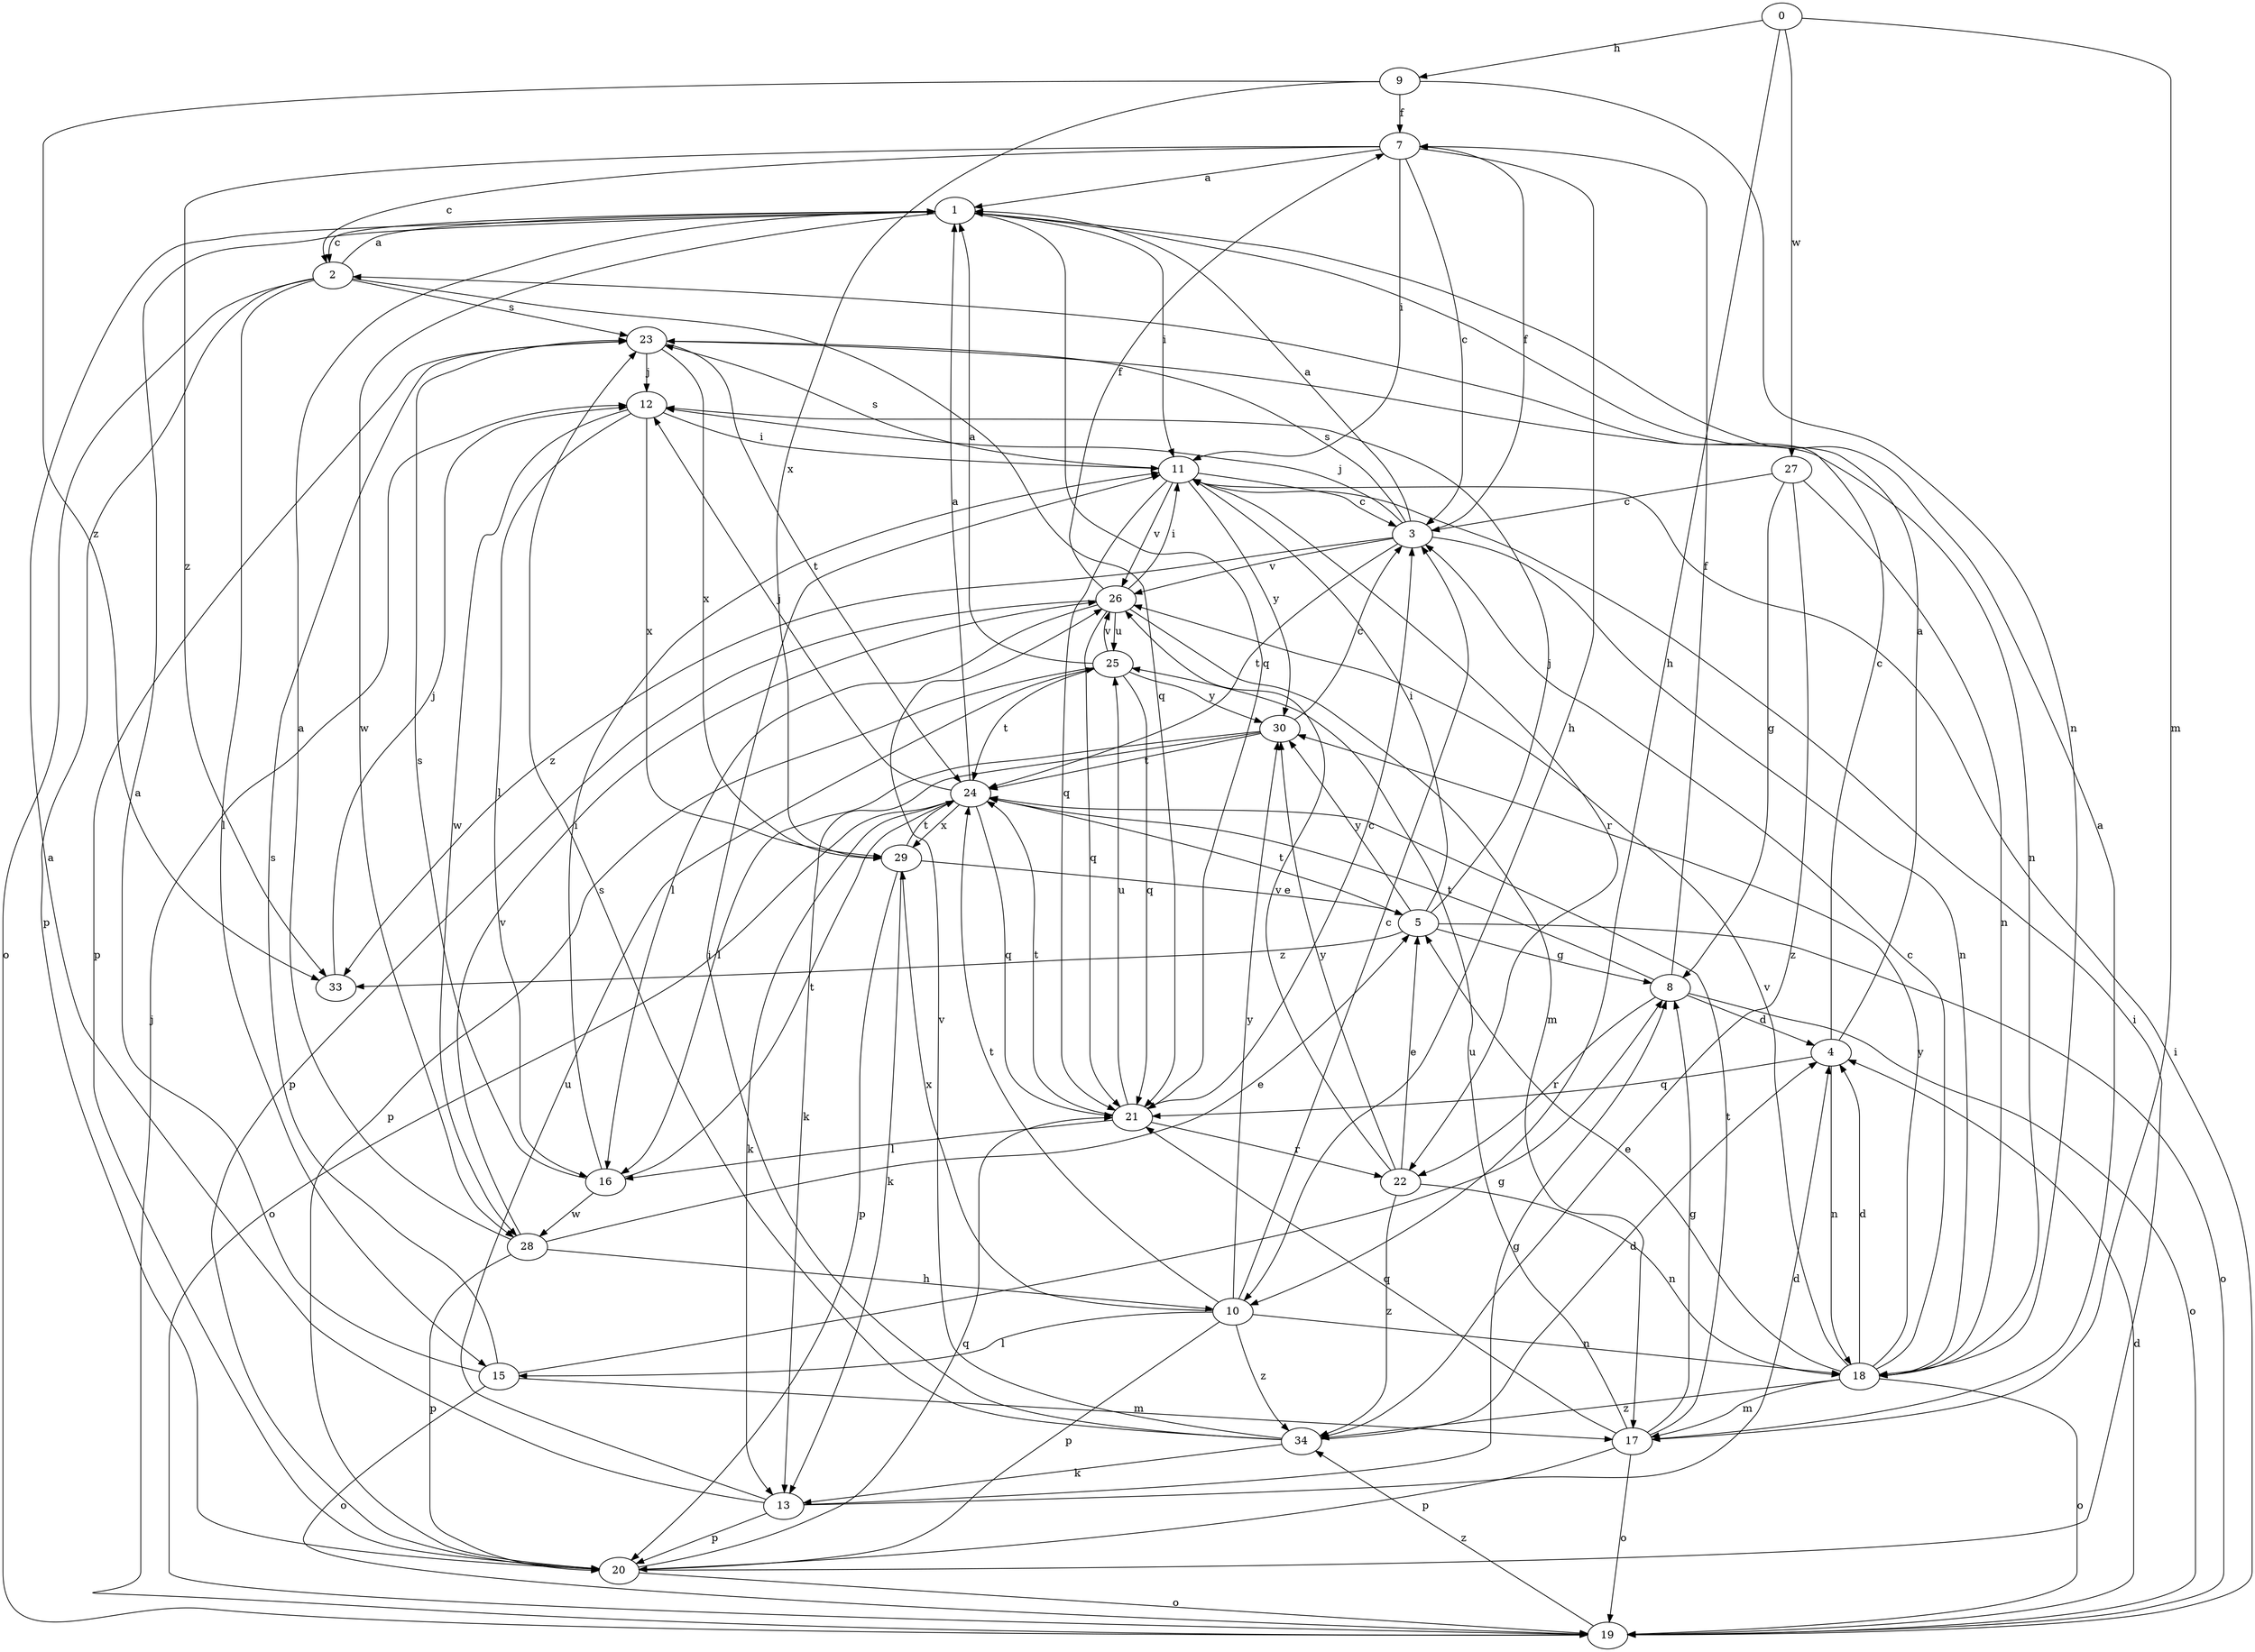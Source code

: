strict digraph  {
0;
1;
2;
3;
4;
5;
7;
8;
9;
10;
11;
12;
13;
15;
16;
17;
18;
19;
20;
21;
22;
23;
24;
25;
26;
27;
28;
29;
30;
33;
34;
0 -> 9  [label=h];
0 -> 10  [label=h];
0 -> 17  [label=m];
0 -> 27  [label=w];
1 -> 2  [label=c];
1 -> 11  [label=i];
1 -> 21  [label=q];
1 -> 28  [label=w];
2 -> 1  [label=a];
2 -> 15  [label=l];
2 -> 19  [label=o];
2 -> 20  [label=p];
2 -> 21  [label=q];
2 -> 23  [label=s];
3 -> 1  [label=a];
3 -> 7  [label=f];
3 -> 12  [label=j];
3 -> 18  [label=n];
3 -> 23  [label=s];
3 -> 24  [label=t];
3 -> 26  [label=v];
3 -> 33  [label=z];
4 -> 1  [label=a];
4 -> 2  [label=c];
4 -> 18  [label=n];
4 -> 21  [label=q];
5 -> 8  [label=g];
5 -> 11  [label=i];
5 -> 12  [label=j];
5 -> 19  [label=o];
5 -> 24  [label=t];
5 -> 30  [label=y];
5 -> 33  [label=z];
7 -> 1  [label=a];
7 -> 2  [label=c];
7 -> 3  [label=c];
7 -> 10  [label=h];
7 -> 11  [label=i];
7 -> 33  [label=z];
8 -> 4  [label=d];
8 -> 7  [label=f];
8 -> 19  [label=o];
8 -> 22  [label=r];
8 -> 24  [label=t];
9 -> 7  [label=f];
9 -> 18  [label=n];
9 -> 29  [label=x];
9 -> 33  [label=z];
10 -> 3  [label=c];
10 -> 15  [label=l];
10 -> 18  [label=n];
10 -> 20  [label=p];
10 -> 24  [label=t];
10 -> 29  [label=x];
10 -> 30  [label=y];
10 -> 34  [label=z];
11 -> 3  [label=c];
11 -> 21  [label=q];
11 -> 22  [label=r];
11 -> 23  [label=s];
11 -> 26  [label=v];
11 -> 30  [label=y];
12 -> 11  [label=i];
12 -> 16  [label=l];
12 -> 28  [label=w];
12 -> 29  [label=x];
13 -> 1  [label=a];
13 -> 4  [label=d];
13 -> 8  [label=g];
13 -> 20  [label=p];
13 -> 25  [label=u];
15 -> 1  [label=a];
15 -> 8  [label=g];
15 -> 17  [label=m];
15 -> 19  [label=o];
15 -> 23  [label=s];
16 -> 11  [label=i];
16 -> 23  [label=s];
16 -> 24  [label=t];
16 -> 28  [label=w];
17 -> 1  [label=a];
17 -> 8  [label=g];
17 -> 19  [label=o];
17 -> 20  [label=p];
17 -> 21  [label=q];
17 -> 24  [label=t];
17 -> 25  [label=u];
18 -> 3  [label=c];
18 -> 4  [label=d];
18 -> 5  [label=e];
18 -> 17  [label=m];
18 -> 19  [label=o];
18 -> 26  [label=v];
18 -> 30  [label=y];
18 -> 34  [label=z];
19 -> 4  [label=d];
19 -> 11  [label=i];
19 -> 12  [label=j];
19 -> 34  [label=z];
20 -> 11  [label=i];
20 -> 19  [label=o];
20 -> 21  [label=q];
21 -> 3  [label=c];
21 -> 16  [label=l];
21 -> 22  [label=r];
21 -> 24  [label=t];
21 -> 25  [label=u];
22 -> 5  [label=e];
22 -> 18  [label=n];
22 -> 26  [label=v];
22 -> 30  [label=y];
22 -> 34  [label=z];
23 -> 12  [label=j];
23 -> 18  [label=n];
23 -> 20  [label=p];
23 -> 24  [label=t];
23 -> 29  [label=x];
24 -> 1  [label=a];
24 -> 12  [label=j];
24 -> 13  [label=k];
24 -> 19  [label=o];
24 -> 21  [label=q];
24 -> 29  [label=x];
25 -> 1  [label=a];
25 -> 20  [label=p];
25 -> 21  [label=q];
25 -> 24  [label=t];
25 -> 26  [label=v];
25 -> 30  [label=y];
26 -> 7  [label=f];
26 -> 11  [label=i];
26 -> 16  [label=l];
26 -> 17  [label=m];
26 -> 20  [label=p];
26 -> 21  [label=q];
26 -> 25  [label=u];
27 -> 3  [label=c];
27 -> 8  [label=g];
27 -> 18  [label=n];
27 -> 34  [label=z];
28 -> 1  [label=a];
28 -> 5  [label=e];
28 -> 10  [label=h];
28 -> 20  [label=p];
28 -> 26  [label=v];
29 -> 5  [label=e];
29 -> 13  [label=k];
29 -> 20  [label=p];
29 -> 24  [label=t];
30 -> 3  [label=c];
30 -> 13  [label=k];
30 -> 16  [label=l];
30 -> 24  [label=t];
33 -> 12  [label=j];
34 -> 4  [label=d];
34 -> 11  [label=i];
34 -> 13  [label=k];
34 -> 23  [label=s];
34 -> 26  [label=v];
}
